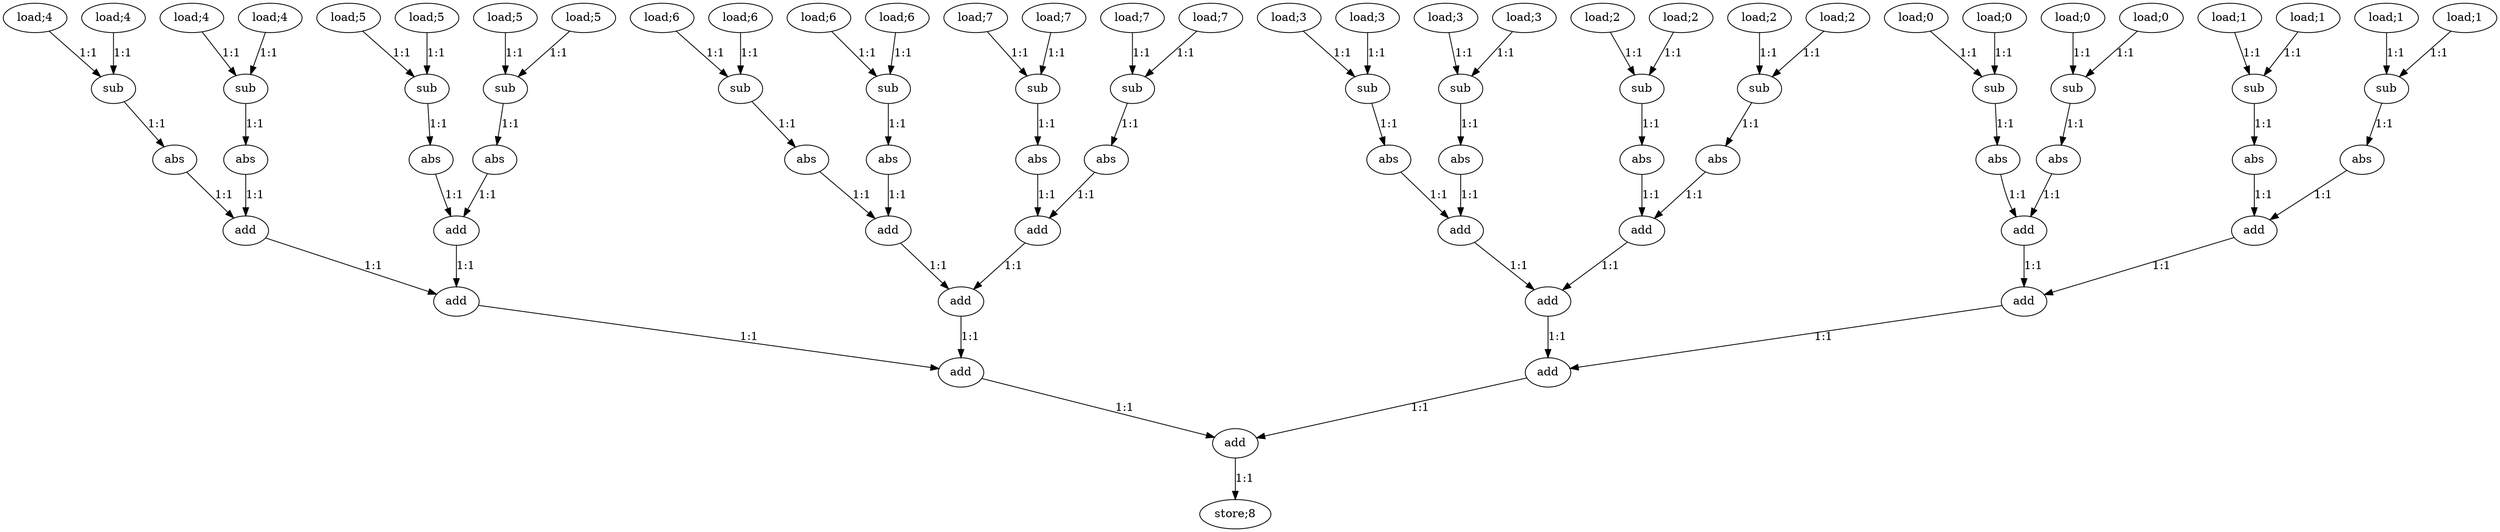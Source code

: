 digraph {

  0 [label="load;0"];
  1 [label="load;0"];
  2 [label="load;0"];
  3 [label="load;0"];
  4 [label="load;1"];
  5 [label="load;1"];
  6 [label="load;1"];
  7 [label="load;1"];
  8 [label="load;2"];
  9 [label="load;2"];
  10 [label="load;2"];
  11 [label="load;2"];
  12 [label="load;3"];
  13 [label="load;3"];
  14 [label="load;3"];
  15 [label="load;3"];
  16 [label="load;4"];
  17 [label="load;4"];
  18 [label="load;4"];
  19 [label="load;4"];
  20 [label="load;5"];
  21 [label="load;5"];
  22 [label="load;5"];
  23 [label="load;5"];
  24 [label="load;6"];
  25 [label="load;6"];
  26 [label="load;6"];
  27 [label="load;6"];
  28 [label="load;7"];
  29 [label="load;7"];
  30 [label="load;7"];
  31 [label="load;7"];
  32 [label="sub"];
  33 [label="sub"];
  34 [label="sub"];
  35 [label="sub"];
  36 [label="sub"];
  37 [label="sub"];
  38 [label="sub"];
  39 [label="sub"];
  40 [label="sub"];
  41 [label="sub"];
  42 [label="sub"];
  43 [label="sub"];
  44 [label="sub"];
  45 [label="sub"];
  46 [label="sub"];
  47 [label="sub"];
  48 [label="abs"];
  49 [label="abs"];
  50 [label="abs"];
  51 [label="abs"];
  52 [label="abs"];
  53 [label="abs"];
  54 [label="abs"];
  55 [label="abs"];
  56 [label="abs"];
  57 [label="abs"];
  58 [label="abs"];
  59 [label="abs"];
  60 [label="abs"];
  61 [label="abs"];
  62 [label="abs"];
  63 [label="abs"];
  64 [label="add"];
  65 [label="add"];
  66 [label="add"];
  67 [label="add"];
  68 [label="add"];
  69 [label="add"];
  70 [label="add"];
  71 [label="add"];
  72 [label="add"];
  73 [label="add"];
  74 [label="add"];
  75 [label="add"];
  76 [label="add"];
  77 [label="add"];
  78 [label="add"];
  79 [label="store;8"];



  0->32 [label="1:1"];
  1->32 [label="1:1"];
  2->33 [label="1:1"];
  3->33 [label="1:1"];
  4->34 [label="1:1"];
  5->34 [label="1:1"];
  6->35 [label="1:1"];
  7->35 [label="1:1"];
  8->36 [label="1:1"];
  9->36 [label="1:1"];
  10->37 [label="1:1"];
  11->37 [label="1:1"];
  12->38 [label="1:1"];
  13->38 [label="1:1"];
  14->39 [label="1:1"];
  15->39 [label="1:1"];
  16->40 [label="1:1"];
  17->40 [label="1:1"];
  18->41 [label="1:1"];
  19->41 [label="1:1"];
  20->42 [label="1:1"];
  21->42 [label="1:1"];
  22->43 [label="1:1"];
  23->43 [label="1:1"];
  24->44 [label="1:1"];
  25->44 [label="1:1"];
  26->45 [label="1:1"];
  27->45 [label="1:1"];
  28->46 [label="1:1"];
  29->46 [label="1:1"];
  30->47 [label="1:1"];
  31->47 [label="1:1"];
  32->48 [label="1:1"];
  33->49 [label="1:1"];
  34->50 [label="1:1"];
  35->51 [label="1:1"];
  36->52 [label="1:1"];
  37->53 [label="1:1"];
  38->54 [label="1:1"];
  39->55 [label="1:1"];
  40->56 [label="1:1"];
  41->57 [label="1:1"];
  42->58 [label="1:1"];
  43->59 [label="1:1"];
  44->60 [label="1:1"];
  45->61 [label="1:1"];
  46->62 [label="1:1"];
  47->63 [label="1:1"];
  48->64 [label="1:1"];
  49->64 [label="1:1"];
  50->65 [label="1:1"];
  51->65 [label="1:1"];
  52->66 [label="1:1"];
  53->66 [label="1:1"];
  54->67 [label="1:1"];
  55->67 [label="1:1"];
  56->68 [label="1:1"];
  57->68 [label="1:1"];
  58->69 [label="1:1"];
  59->69 [label="1:1"];
  60->70 [label="1:1"];
  61->70 [label="1:1"];
  62->71 [label="1:1"];
  63->71 [label="1:1"];
  64->72 [label="1:1"];
  65->72 [label="1:1"];
  66->73 [label="1:1"];
  67->73 [label="1:1"];
  68->74 [label="1:1"];
  69->74 [label="1:1"];
  70->75 [label="1:1"];
  71->75 [label="1:1"];
  72->76 [label="1:1"];
  73->76 [label="1:1"];
  74->77 [label="1:1"];
  75->77 [label="1:1"];
  76->78 [label="1:1"];
  77->78 [label="1:1"];
  78->79 [label="1:1"];



}
